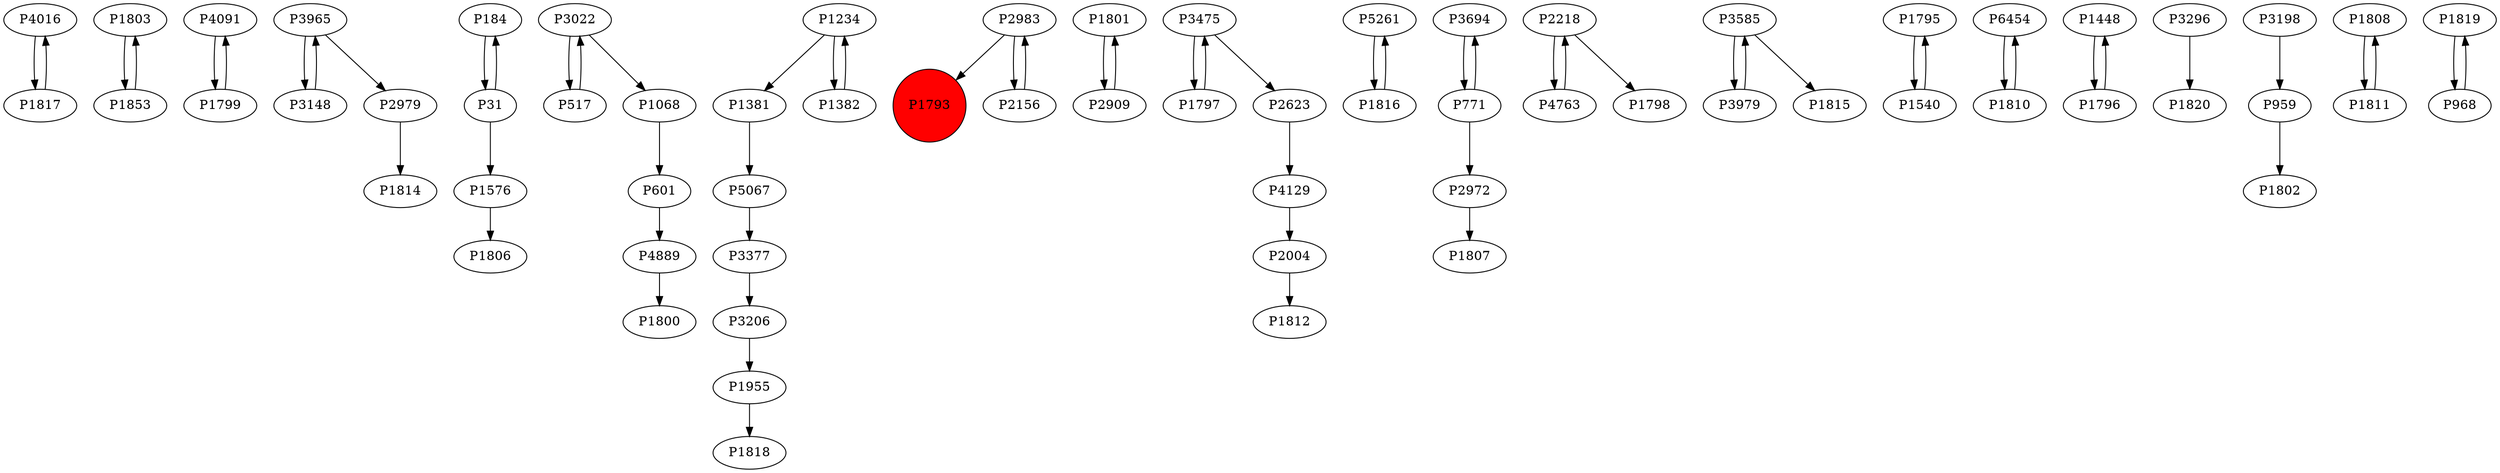 digraph {
	P4016 -> P1817
	P1803 -> P1853
	P4091 -> P1799
	P3965 -> P3148
	P3148 -> P3965
	P184 -> P31
	P3022 -> P517
	P3377 -> P3206
	P517 -> P3022
	P2983 -> P1793
	P4889 -> P1800
	P1801 -> P2909
	P1955 -> P1818
	P2004 -> P1812
	P1799 -> P4091
	P5261 -> P1816
	P2156 -> P2983
	P3694 -> P771
	P3022 -> P1068
	P2218 -> P4763
	P1381 -> P5067
	P3206 -> P1955
	P3475 -> P1797
	P3585 -> P3979
	P1795 -> P1540
	P1234 -> P1381
	P6454 -> P1810
	P1816 -> P5261
	P2983 -> P2156
	P1234 -> P1382
	P2972 -> P1807
	P1382 -> P1234
	P1448 -> P1796
	P1853 -> P1803
	P771 -> P2972
	P3979 -> P3585
	P771 -> P3694
	P4129 -> P2004
	P3296 -> P1820
	P959 -> P1802
	P31 -> P184
	P1796 -> P1448
	P3965 -> P2979
	P4763 -> P2218
	P3198 -> P959
	P1068 -> P601
	P2979 -> P1814
	P3585 -> P1815
	P2909 -> P1801
	P1808 -> P1811
	P3475 -> P2623
	P1540 -> P1795
	P601 -> P4889
	P1811 -> P1808
	P1810 -> P6454
	P31 -> P1576
	P5067 -> P3377
	P1817 -> P4016
	P1819 -> P968
	P1576 -> P1806
	P2623 -> P4129
	P968 -> P1819
	P1797 -> P3475
	P2218 -> P1798
	P1793 [shape=circle]
	P1793 [style=filled]
	P1793 [fillcolor=red]
}